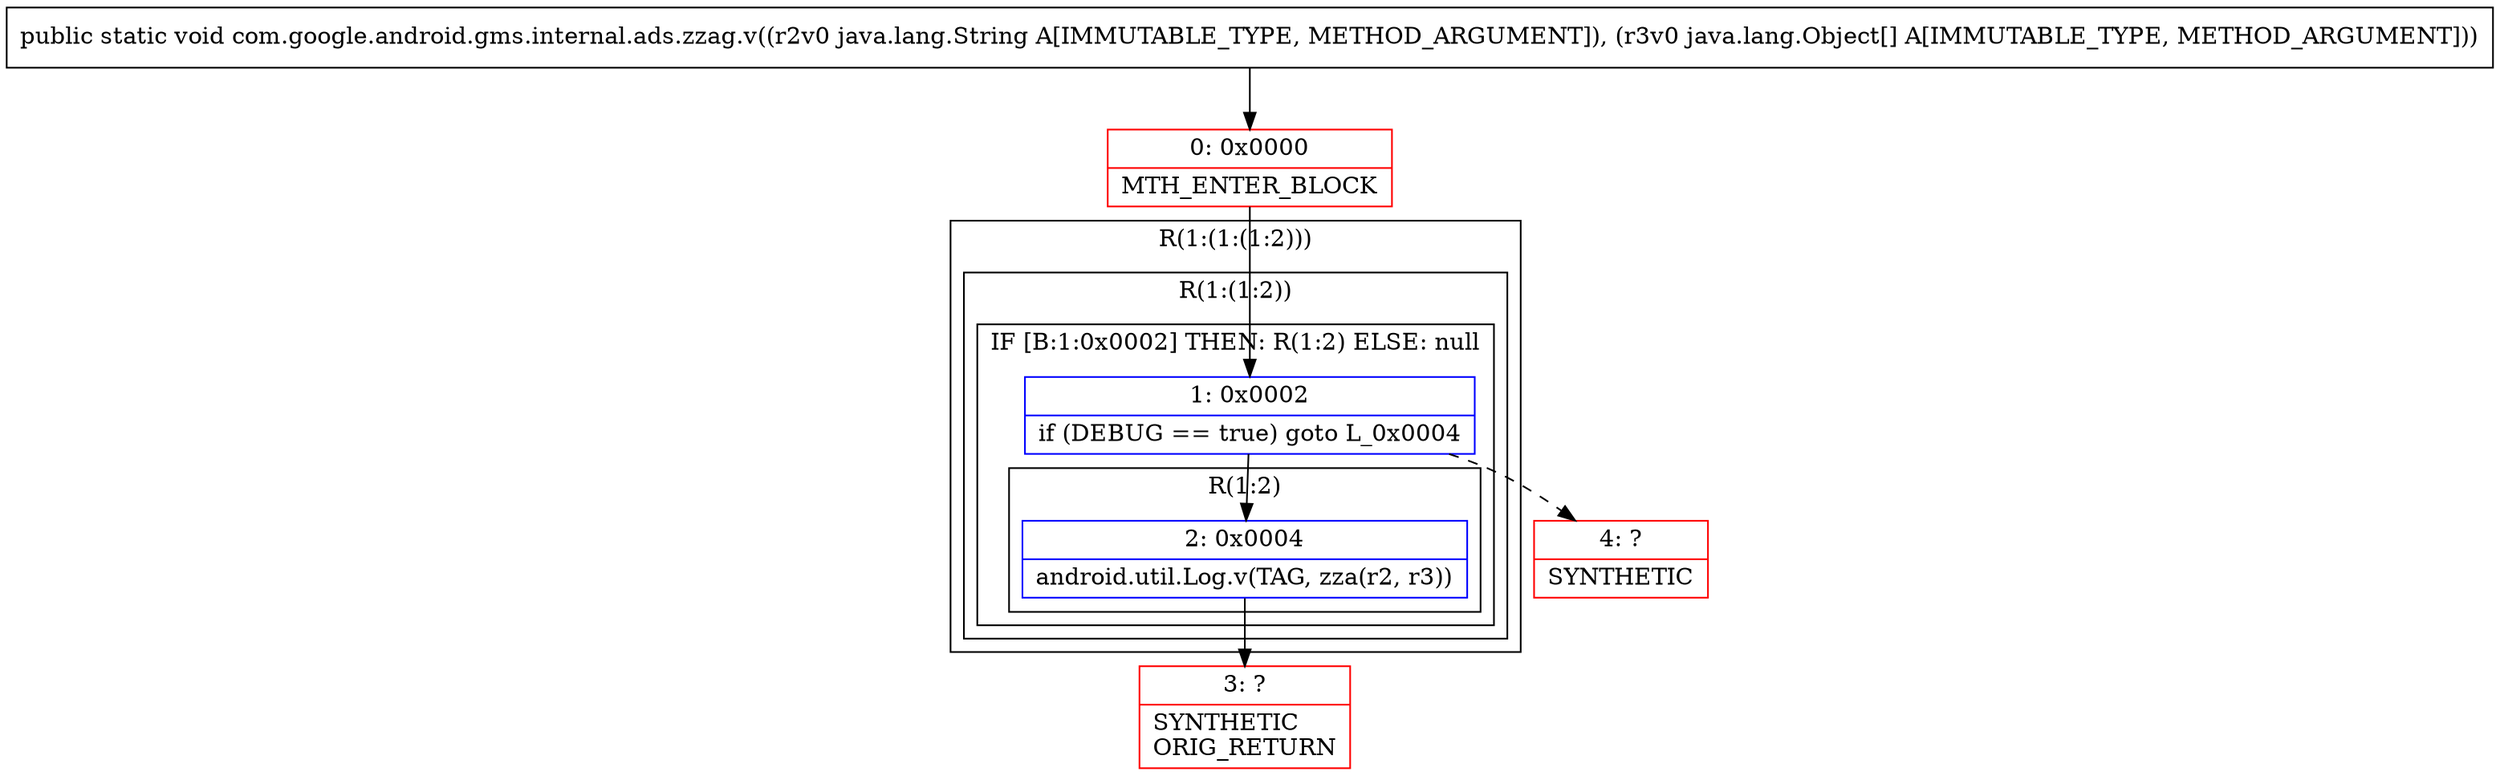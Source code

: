 digraph "CFG forcom.google.android.gms.internal.ads.zzag.v(Ljava\/lang\/String;[Ljava\/lang\/Object;)V" {
subgraph cluster_Region_907738377 {
label = "R(1:(1:(1:2)))";
node [shape=record,color=blue];
subgraph cluster_Region_914412225 {
label = "R(1:(1:2))";
node [shape=record,color=blue];
subgraph cluster_IfRegion_1851889177 {
label = "IF [B:1:0x0002] THEN: R(1:2) ELSE: null";
node [shape=record,color=blue];
Node_1 [shape=record,label="{1\:\ 0x0002|if (DEBUG == true) goto L_0x0004\l}"];
subgraph cluster_Region_901730760 {
label = "R(1:2)";
node [shape=record,color=blue];
Node_2 [shape=record,label="{2\:\ 0x0004|android.util.Log.v(TAG, zza(r2, r3))\l}"];
}
}
}
}
Node_0 [shape=record,color=red,label="{0\:\ 0x0000|MTH_ENTER_BLOCK\l}"];
Node_3 [shape=record,color=red,label="{3\:\ ?|SYNTHETIC\lORIG_RETURN\l}"];
Node_4 [shape=record,color=red,label="{4\:\ ?|SYNTHETIC\l}"];
MethodNode[shape=record,label="{public static void com.google.android.gms.internal.ads.zzag.v((r2v0 java.lang.String A[IMMUTABLE_TYPE, METHOD_ARGUMENT]), (r3v0 java.lang.Object[] A[IMMUTABLE_TYPE, METHOD_ARGUMENT])) }"];
MethodNode -> Node_0;
Node_1 -> Node_2;
Node_1 -> Node_4[style=dashed];
Node_2 -> Node_3;
Node_0 -> Node_1;
}

